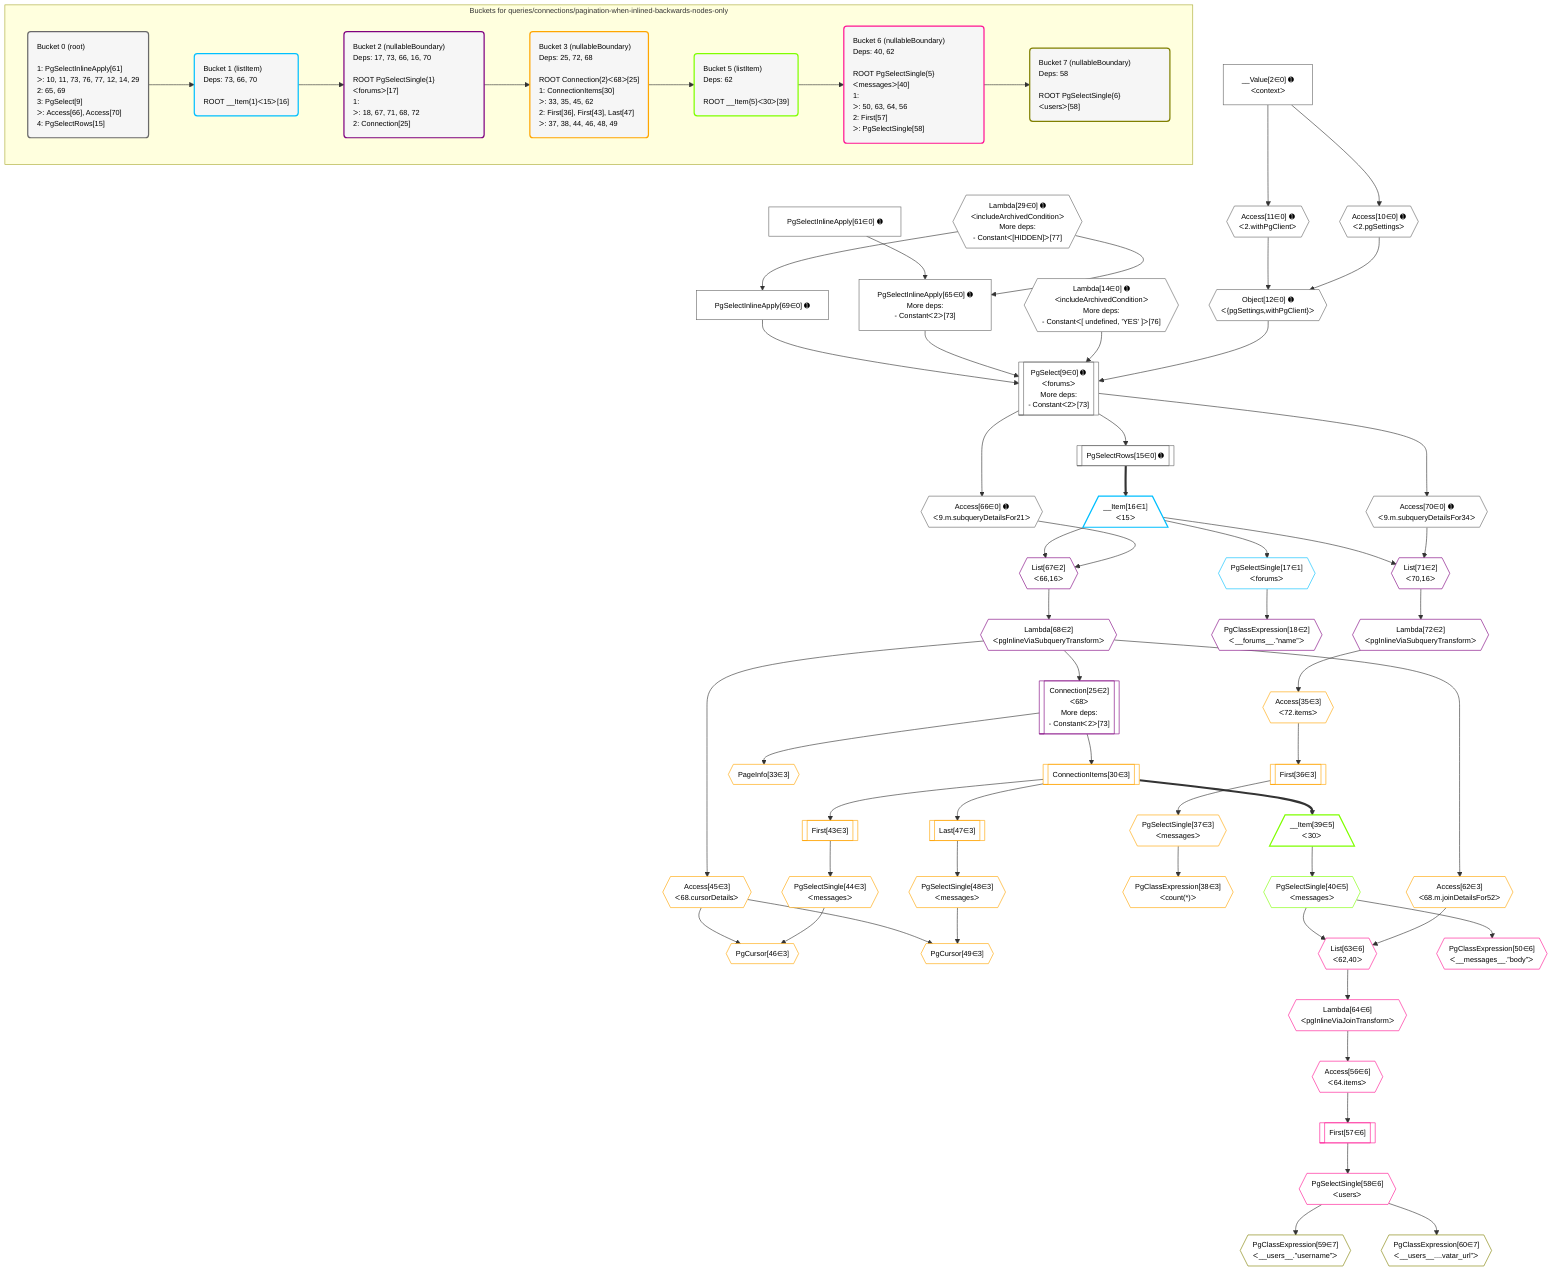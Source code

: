 %%{init: {'themeVariables': { 'fontSize': '12px'}}}%%
graph TD
    classDef path fill:#eee,stroke:#000,color:#000
    classDef plan fill:#fff,stroke-width:1px,color:#000
    classDef itemplan fill:#fff,stroke-width:2px,color:#000
    classDef unbatchedplan fill:#dff,stroke-width:1px,color:#000
    classDef sideeffectplan fill:#fcc,stroke-width:2px,color:#000
    classDef bucket fill:#f6f6f6,color:#000,stroke-width:2px,text-align:left

    subgraph "Buckets for queries/connections/pagination-when-inlined-backwards-nodes-only"
    Bucket0("Bucket 0 (root)<br /><br />1: PgSelectInlineApply[61]<br />ᐳ: 10, 11, 73, 76, 77, 12, 14, 29<br />2: 65, 69<br />3: PgSelect[9]<br />ᐳ: Access[66], Access[70]<br />4: PgSelectRows[15]"):::bucket
    Bucket1("Bucket 1 (listItem)<br />Deps: 73, 66, 70<br /><br />ROOT __Item{1}ᐸ15ᐳ[16]"):::bucket
    Bucket2("Bucket 2 (nullableBoundary)<br />Deps: 17, 73, 66, 16, 70<br /><br />ROOT PgSelectSingle{1}ᐸforumsᐳ[17]<br />1: <br />ᐳ: 18, 67, 71, 68, 72<br />2: Connection[25]"):::bucket
    Bucket3("Bucket 3 (nullableBoundary)<br />Deps: 25, 72, 68<br /><br />ROOT Connection{2}ᐸ68ᐳ[25]<br />1: ConnectionItems[30]<br />ᐳ: 33, 35, 45, 62<br />2: First[36], First[43], Last[47]<br />ᐳ: 37, 38, 44, 46, 48, 49"):::bucket
    Bucket5("Bucket 5 (listItem)<br />Deps: 62<br /><br />ROOT __Item{5}ᐸ30ᐳ[39]"):::bucket
    Bucket6("Bucket 6 (nullableBoundary)<br />Deps: 40, 62<br /><br />ROOT PgSelectSingle{5}ᐸmessagesᐳ[40]<br />1: <br />ᐳ: 50, 63, 64, 56<br />2: First[57]<br />ᐳ: PgSelectSingle[58]"):::bucket
    Bucket7("Bucket 7 (nullableBoundary)<br />Deps: 58<br /><br />ROOT PgSelectSingle{6}ᐸusersᐳ[58]"):::bucket
    end
    Bucket0 --> Bucket1
    Bucket1 --> Bucket2
    Bucket2 --> Bucket3
    Bucket3 --> Bucket5
    Bucket5 --> Bucket6
    Bucket6 --> Bucket7

    %% plan dependencies
    PgSelect9[["PgSelect[9∈0] ➊<br />ᐸforumsᐳ<br />More deps:<br />- Constantᐸ2ᐳ[73]"]]:::plan
    Object12{{"Object[12∈0] ➊<br />ᐸ{pgSettings,withPgClient}ᐳ"}}:::plan
    Lambda14{{"Lambda[14∈0] ➊<br />ᐸincludeArchivedConditionᐳ<br />More deps:<br />- Constantᐸ[ undefined, 'YES' ]ᐳ[76]"}}:::plan
    PgSelectInlineApply65["PgSelectInlineApply[65∈0] ➊<br />More deps:<br />- Constantᐸ2ᐳ[73]"]:::plan
    PgSelectInlineApply69["PgSelectInlineApply[69∈0] ➊"]:::plan
    Object12 & Lambda14 & PgSelectInlineApply65 & PgSelectInlineApply69 --> PgSelect9
    Lambda29{{"Lambda[29∈0] ➊<br />ᐸincludeArchivedConditionᐳ<br />More deps:<br />- Constantᐸ[HIDDEN]ᐳ[77]"}}:::plan
    PgSelectInlineApply61["PgSelectInlineApply[61∈0] ➊"]:::plan
    Lambda29 & PgSelectInlineApply61 --> PgSelectInlineApply65
    Access10{{"Access[10∈0] ➊<br />ᐸ2.pgSettingsᐳ"}}:::plan
    Access11{{"Access[11∈0] ➊<br />ᐸ2.withPgClientᐳ"}}:::plan
    Access10 & Access11 --> Object12
    __Value2["__Value[2∈0] ➊<br />ᐸcontextᐳ"]:::plan
    __Value2 --> Access10
    __Value2 --> Access11
    PgSelectRows15[["PgSelectRows[15∈0] ➊"]]:::plan
    PgSelect9 --> PgSelectRows15
    Access66{{"Access[66∈0] ➊<br />ᐸ9.m.subqueryDetailsFor21ᐳ"}}:::plan
    PgSelect9 --> Access66
    Lambda29 --> PgSelectInlineApply69
    Access70{{"Access[70∈0] ➊<br />ᐸ9.m.subqueryDetailsFor34ᐳ"}}:::plan
    PgSelect9 --> Access70
    __Item16[/"__Item[16∈1]<br />ᐸ15ᐳ"\]:::itemplan
    PgSelectRows15 ==> __Item16
    PgSelectSingle17{{"PgSelectSingle[17∈1]<br />ᐸforumsᐳ"}}:::plan
    __Item16 --> PgSelectSingle17
    Connection25[["Connection[25∈2]<br />ᐸ68ᐳ<br />More deps:<br />- Constantᐸ2ᐳ[73]"]]:::plan
    Lambda68{{"Lambda[68∈2]<br />ᐸpgInlineViaSubqueryTransformᐳ"}}:::plan
    Lambda68 --> Connection25
    List67{{"List[67∈2]<br />ᐸ66,16ᐳ"}}:::plan
    Access66 & __Item16 --> List67
    List71{{"List[71∈2]<br />ᐸ70,16ᐳ"}}:::plan
    Access70 & __Item16 --> List71
    PgClassExpression18{{"PgClassExpression[18∈2]<br />ᐸ__forums__.”name”ᐳ"}}:::plan
    PgSelectSingle17 --> PgClassExpression18
    List67 --> Lambda68
    Lambda72{{"Lambda[72∈2]<br />ᐸpgInlineViaSubqueryTransformᐳ"}}:::plan
    List71 --> Lambda72
    PgCursor46{{"PgCursor[46∈3]"}}:::plan
    PgSelectSingle44{{"PgSelectSingle[44∈3]<br />ᐸmessagesᐳ"}}:::plan
    Access45{{"Access[45∈3]<br />ᐸ68.cursorDetailsᐳ"}}:::plan
    PgSelectSingle44 & Access45 --> PgCursor46
    PgCursor49{{"PgCursor[49∈3]"}}:::plan
    PgSelectSingle48{{"PgSelectSingle[48∈3]<br />ᐸmessagesᐳ"}}:::plan
    PgSelectSingle48 & Access45 --> PgCursor49
    ConnectionItems30[["ConnectionItems[30∈3]"]]:::plan
    Connection25 --> ConnectionItems30
    PageInfo33{{"PageInfo[33∈3]"}}:::plan
    Connection25 --> PageInfo33
    Access35{{"Access[35∈3]<br />ᐸ72.itemsᐳ"}}:::plan
    Lambda72 --> Access35
    First36[["First[36∈3]"]]:::plan
    Access35 --> First36
    PgSelectSingle37{{"PgSelectSingle[37∈3]<br />ᐸmessagesᐳ"}}:::plan
    First36 --> PgSelectSingle37
    PgClassExpression38{{"PgClassExpression[38∈3]<br />ᐸcount(*)ᐳ"}}:::plan
    PgSelectSingle37 --> PgClassExpression38
    First43[["First[43∈3]"]]:::plan
    ConnectionItems30 --> First43
    First43 --> PgSelectSingle44
    Lambda68 --> Access45
    Last47[["Last[47∈3]"]]:::plan
    ConnectionItems30 --> Last47
    Last47 --> PgSelectSingle48
    Access62{{"Access[62∈3]<br />ᐸ68.m.joinDetailsFor52ᐳ"}}:::plan
    Lambda68 --> Access62
    __Item39[/"__Item[39∈5]<br />ᐸ30ᐳ"\]:::itemplan
    ConnectionItems30 ==> __Item39
    PgSelectSingle40{{"PgSelectSingle[40∈5]<br />ᐸmessagesᐳ"}}:::plan
    __Item39 --> PgSelectSingle40
    List63{{"List[63∈6]<br />ᐸ62,40ᐳ"}}:::plan
    Access62 & PgSelectSingle40 --> List63
    PgClassExpression50{{"PgClassExpression[50∈6]<br />ᐸ__messages__.”body”ᐳ"}}:::plan
    PgSelectSingle40 --> PgClassExpression50
    Access56{{"Access[56∈6]<br />ᐸ64.itemsᐳ"}}:::plan
    Lambda64{{"Lambda[64∈6]<br />ᐸpgInlineViaJoinTransformᐳ"}}:::plan
    Lambda64 --> Access56
    First57[["First[57∈6]"]]:::plan
    Access56 --> First57
    PgSelectSingle58{{"PgSelectSingle[58∈6]<br />ᐸusersᐳ"}}:::plan
    First57 --> PgSelectSingle58
    List63 --> Lambda64
    PgClassExpression59{{"PgClassExpression[59∈7]<br />ᐸ__users__.”username”ᐳ"}}:::plan
    PgSelectSingle58 --> PgClassExpression59
    PgClassExpression60{{"PgClassExpression[60∈7]<br />ᐸ__users__....vatar_url”ᐳ"}}:::plan
    PgSelectSingle58 --> PgClassExpression60

    %% define steps
    classDef bucket0 stroke:#696969
    class Bucket0,__Value2,PgSelect9,Access10,Access11,Object12,Lambda14,PgSelectRows15,Lambda29,PgSelectInlineApply61,PgSelectInlineApply65,Access66,PgSelectInlineApply69,Access70 bucket0
    classDef bucket1 stroke:#00bfff
    class Bucket1,__Item16,PgSelectSingle17 bucket1
    classDef bucket2 stroke:#7f007f
    class Bucket2,PgClassExpression18,Connection25,List67,Lambda68,List71,Lambda72 bucket2
    classDef bucket3 stroke:#ffa500
    class Bucket3,ConnectionItems30,PageInfo33,Access35,First36,PgSelectSingle37,PgClassExpression38,First43,PgSelectSingle44,Access45,PgCursor46,Last47,PgSelectSingle48,PgCursor49,Access62 bucket3
    classDef bucket5 stroke:#7fff00
    class Bucket5,__Item39,PgSelectSingle40 bucket5
    classDef bucket6 stroke:#ff1493
    class Bucket6,PgClassExpression50,Access56,First57,PgSelectSingle58,List63,Lambda64 bucket6
    classDef bucket7 stroke:#808000
    class Bucket7,PgClassExpression59,PgClassExpression60 bucket7